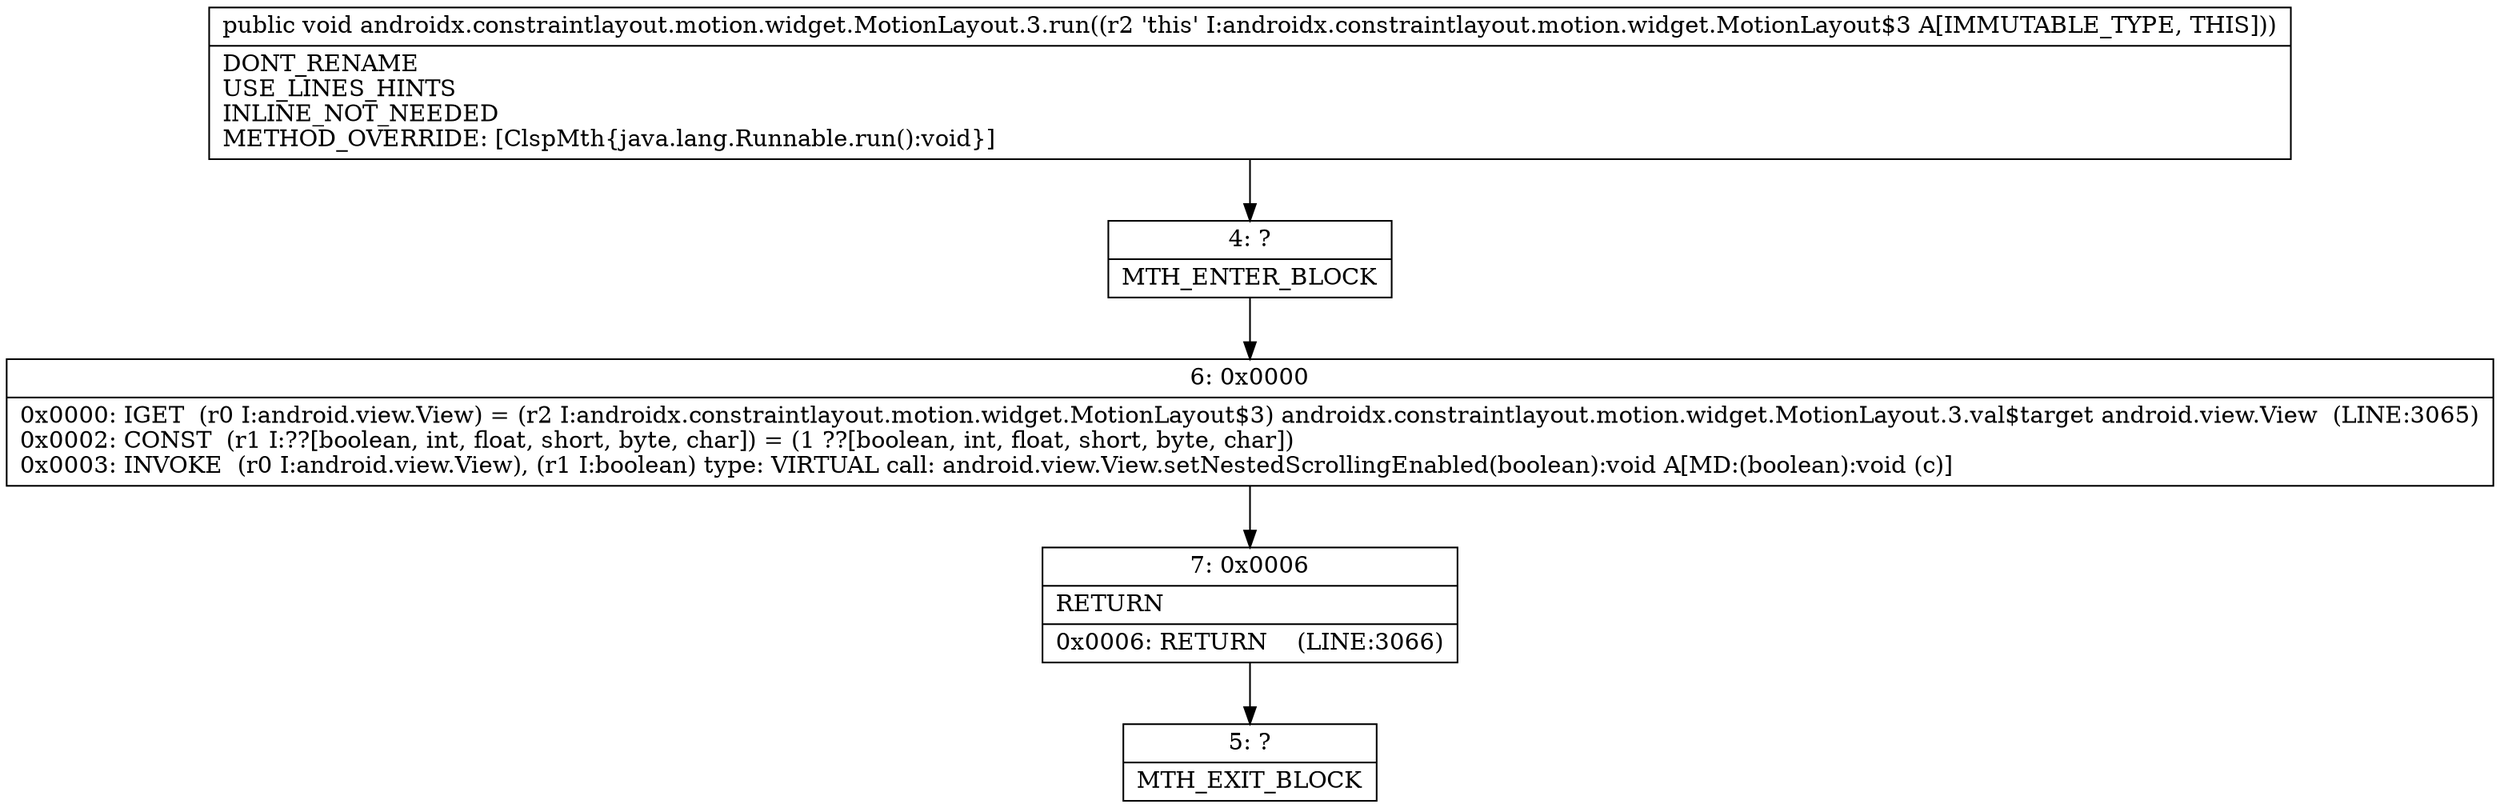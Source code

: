 digraph "CFG forandroidx.constraintlayout.motion.widget.MotionLayout.3.run()V" {
Node_4 [shape=record,label="{4\:\ ?|MTH_ENTER_BLOCK\l}"];
Node_6 [shape=record,label="{6\:\ 0x0000|0x0000: IGET  (r0 I:android.view.View) = (r2 I:androidx.constraintlayout.motion.widget.MotionLayout$3) androidx.constraintlayout.motion.widget.MotionLayout.3.val$target android.view.View  (LINE:3065)\l0x0002: CONST  (r1 I:??[boolean, int, float, short, byte, char]) = (1 ??[boolean, int, float, short, byte, char]) \l0x0003: INVOKE  (r0 I:android.view.View), (r1 I:boolean) type: VIRTUAL call: android.view.View.setNestedScrollingEnabled(boolean):void A[MD:(boolean):void (c)]\l}"];
Node_7 [shape=record,label="{7\:\ 0x0006|RETURN\l|0x0006: RETURN    (LINE:3066)\l}"];
Node_5 [shape=record,label="{5\:\ ?|MTH_EXIT_BLOCK\l}"];
MethodNode[shape=record,label="{public void androidx.constraintlayout.motion.widget.MotionLayout.3.run((r2 'this' I:androidx.constraintlayout.motion.widget.MotionLayout$3 A[IMMUTABLE_TYPE, THIS]))  | DONT_RENAME\lUSE_LINES_HINTS\lINLINE_NOT_NEEDED\lMETHOD_OVERRIDE: [ClspMth\{java.lang.Runnable.run():void\}]\l}"];
MethodNode -> Node_4;Node_4 -> Node_6;
Node_6 -> Node_7;
Node_7 -> Node_5;
}

